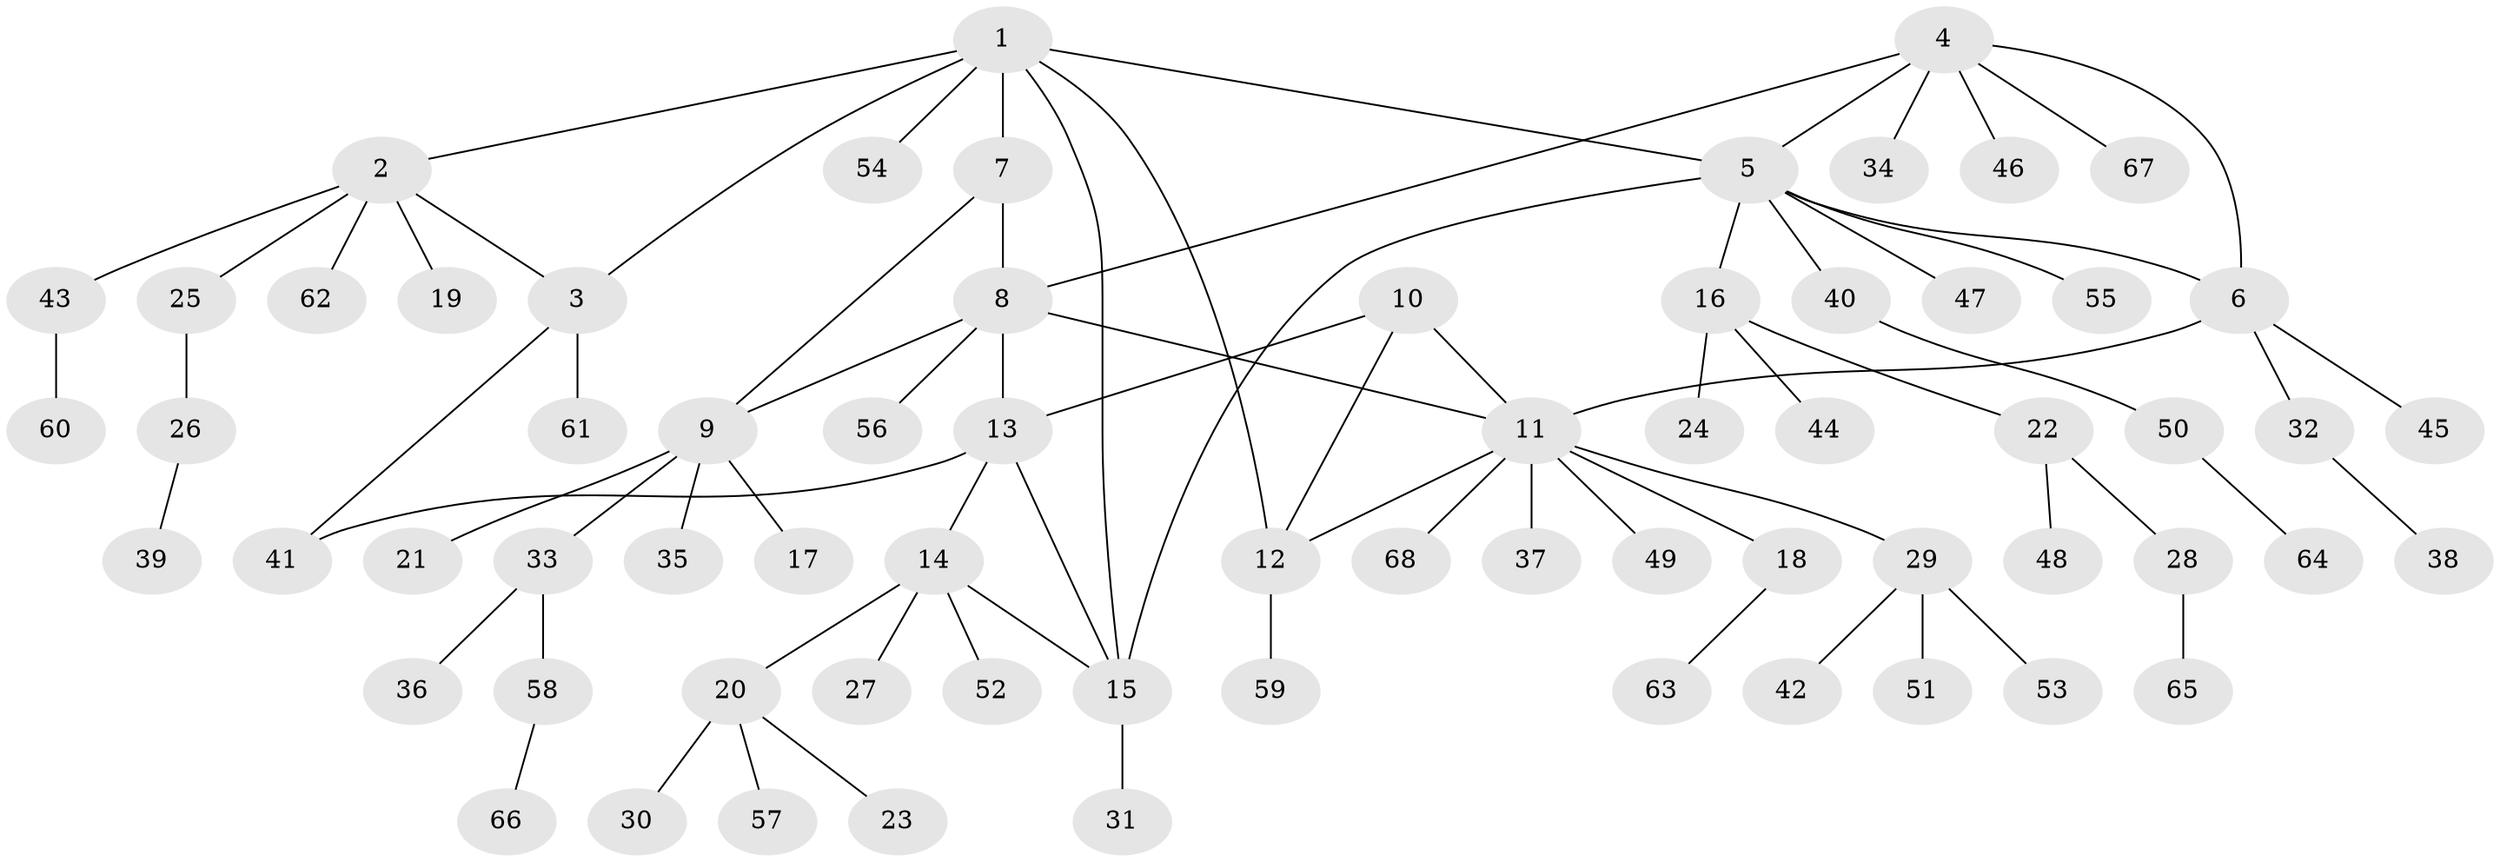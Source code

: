 // coarse degree distribution, {4: 0.1, 3: 0.1, 1: 0.65, 2: 0.1, 13: 0.05}
// Generated by graph-tools (version 1.1) at 2025/58/03/04/25 21:58:50]
// undirected, 68 vertices, 79 edges
graph export_dot {
graph [start="1"]
  node [color=gray90,style=filled];
  1;
  2;
  3;
  4;
  5;
  6;
  7;
  8;
  9;
  10;
  11;
  12;
  13;
  14;
  15;
  16;
  17;
  18;
  19;
  20;
  21;
  22;
  23;
  24;
  25;
  26;
  27;
  28;
  29;
  30;
  31;
  32;
  33;
  34;
  35;
  36;
  37;
  38;
  39;
  40;
  41;
  42;
  43;
  44;
  45;
  46;
  47;
  48;
  49;
  50;
  51;
  52;
  53;
  54;
  55;
  56;
  57;
  58;
  59;
  60;
  61;
  62;
  63;
  64;
  65;
  66;
  67;
  68;
  1 -- 2;
  1 -- 3;
  1 -- 5;
  1 -- 7;
  1 -- 12;
  1 -- 15;
  1 -- 54;
  2 -- 3;
  2 -- 19;
  2 -- 25;
  2 -- 43;
  2 -- 62;
  3 -- 41;
  3 -- 61;
  4 -- 5;
  4 -- 6;
  4 -- 8;
  4 -- 34;
  4 -- 46;
  4 -- 67;
  5 -- 6;
  5 -- 15;
  5 -- 16;
  5 -- 40;
  5 -- 47;
  5 -- 55;
  6 -- 11;
  6 -- 32;
  6 -- 45;
  7 -- 8;
  7 -- 9;
  8 -- 9;
  8 -- 11;
  8 -- 13;
  8 -- 56;
  9 -- 17;
  9 -- 21;
  9 -- 33;
  9 -- 35;
  10 -- 11;
  10 -- 12;
  10 -- 13;
  11 -- 12;
  11 -- 18;
  11 -- 29;
  11 -- 37;
  11 -- 49;
  11 -- 68;
  12 -- 59;
  13 -- 14;
  13 -- 15;
  13 -- 41;
  14 -- 15;
  14 -- 20;
  14 -- 27;
  14 -- 52;
  15 -- 31;
  16 -- 22;
  16 -- 24;
  16 -- 44;
  18 -- 63;
  20 -- 23;
  20 -- 30;
  20 -- 57;
  22 -- 28;
  22 -- 48;
  25 -- 26;
  26 -- 39;
  28 -- 65;
  29 -- 42;
  29 -- 51;
  29 -- 53;
  32 -- 38;
  33 -- 36;
  33 -- 58;
  40 -- 50;
  43 -- 60;
  50 -- 64;
  58 -- 66;
}
